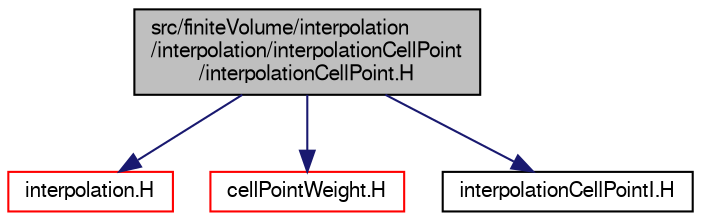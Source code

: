 digraph "src/finiteVolume/interpolation/interpolation/interpolationCellPoint/interpolationCellPoint.H"
{
  bgcolor="transparent";
  edge [fontname="FreeSans",fontsize="10",labelfontname="FreeSans",labelfontsize="10"];
  node [fontname="FreeSans",fontsize="10",shape=record];
  Node0 [label="src/finiteVolume/interpolation\l/interpolation/interpolationCellPoint\l/interpolationCellPoint.H",height=0.2,width=0.4,color="black", fillcolor="grey75", style="filled", fontcolor="black"];
  Node0 -> Node1 [color="midnightblue",fontsize="10",style="solid",fontname="FreeSans"];
  Node1 [label="interpolation.H",height=0.2,width=0.4,color="red",URL="$a03764.html"];
  Node0 -> Node299 [color="midnightblue",fontsize="10",style="solid",fontname="FreeSans"];
  Node299 [label="cellPointWeight.H",height=0.2,width=0.4,color="red",URL="$a03794.html"];
  Node0 -> Node300 [color="midnightblue",fontsize="10",style="solid",fontname="FreeSans"];
  Node300 [label="interpolationCellPointI.H",height=0.2,width=0.4,color="black",URL="$a03803.html"];
}
